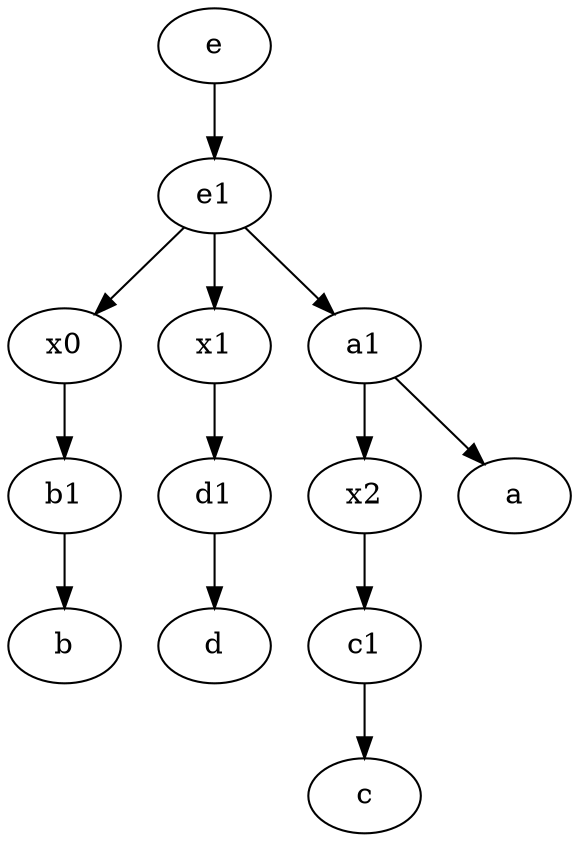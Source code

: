 digraph  {
	e [pos="30,50!"];
	x2;
	x0;
	x1;
	e1 [pos="25,45!"];
	d1 [pos="25,30!"];
	c1 [pos="30,15!"];
	a1 [pos="40,15!"];
	b1 [pos="45,20!"];
	e1 -> x0;
	x0 -> b1;
	b1 -> b;
	x1 -> d1;
	a1 -> a;
	e -> e1;
	e1 -> x1;
	d1 -> d;
	c1 -> c;
	a1 -> x2;
	e1 -> a1;
	x2 -> c1;

	}